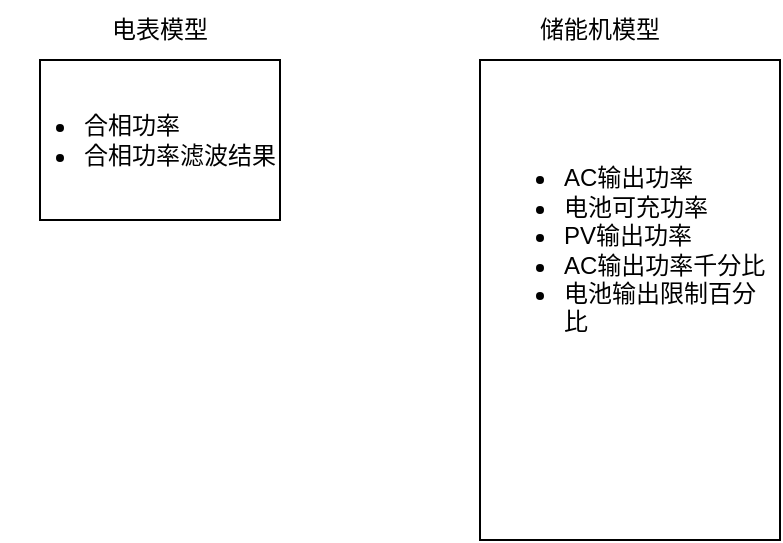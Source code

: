 <mxfile version="26.0.4">
  <diagram name="第 1 页" id="prUNQ5UM-YzXjqic-iiq">
    <mxGraphModel dx="1434" dy="746" grid="1" gridSize="10" guides="1" tooltips="1" connect="1" arrows="1" fold="1" page="1" pageScale="1" pageWidth="827" pageHeight="1169" math="0" shadow="0">
      <root>
        <mxCell id="0" />
        <mxCell id="1" parent="0" />
        <mxCell id="-ljhCGMbWDJll1F6zcmg-1" value="" style="rounded=0;whiteSpace=wrap;html=1;" vertex="1" parent="1">
          <mxGeometry x="150" y="100" width="120" height="80" as="geometry" />
        </mxCell>
        <mxCell id="-ljhCGMbWDJll1F6zcmg-2" value="电表模型" style="text;html=1;align=center;verticalAlign=middle;whiteSpace=wrap;rounded=0;" vertex="1" parent="1">
          <mxGeometry x="180" y="70" width="60" height="30" as="geometry" />
        </mxCell>
        <mxCell id="-ljhCGMbWDJll1F6zcmg-3" value="&lt;ul&gt;&lt;li&gt;合相功率&lt;/li&gt;&lt;li&gt;合相功率滤波结果&lt;/li&gt;&lt;/ul&gt;" style="text;strokeColor=none;fillColor=none;html=1;whiteSpace=wrap;verticalAlign=middle;overflow=hidden;" vertex="1" parent="1">
          <mxGeometry x="130" y="100" width="140" height="80" as="geometry" />
        </mxCell>
        <mxCell id="-ljhCGMbWDJll1F6zcmg-4" value="" style="rounded=0;whiteSpace=wrap;html=1;" vertex="1" parent="1">
          <mxGeometry x="370" y="100" width="150" height="240" as="geometry" />
        </mxCell>
        <mxCell id="-ljhCGMbWDJll1F6zcmg-5" value="储能机模型" style="text;html=1;align=center;verticalAlign=middle;whiteSpace=wrap;rounded=0;" vertex="1" parent="1">
          <mxGeometry x="395" y="70" width="70" height="30" as="geometry" />
        </mxCell>
        <mxCell id="-ljhCGMbWDJll1F6zcmg-6" value="&lt;ul&gt;&lt;li&gt;AC输出功率&lt;/li&gt;&lt;li&gt;电池可充功率&lt;/li&gt;&lt;li&gt;PV输出功率&lt;/li&gt;&lt;li&gt;AC输出功率千分比&lt;/li&gt;&lt;li&gt;电池输出限制百分比&lt;/li&gt;&lt;/ul&gt;" style="text;strokeColor=none;fillColor=none;html=1;whiteSpace=wrap;verticalAlign=middle;overflow=hidden;" vertex="1" parent="1">
          <mxGeometry x="370" y="100" width="147.5" height="190" as="geometry" />
        </mxCell>
      </root>
    </mxGraphModel>
  </diagram>
</mxfile>
